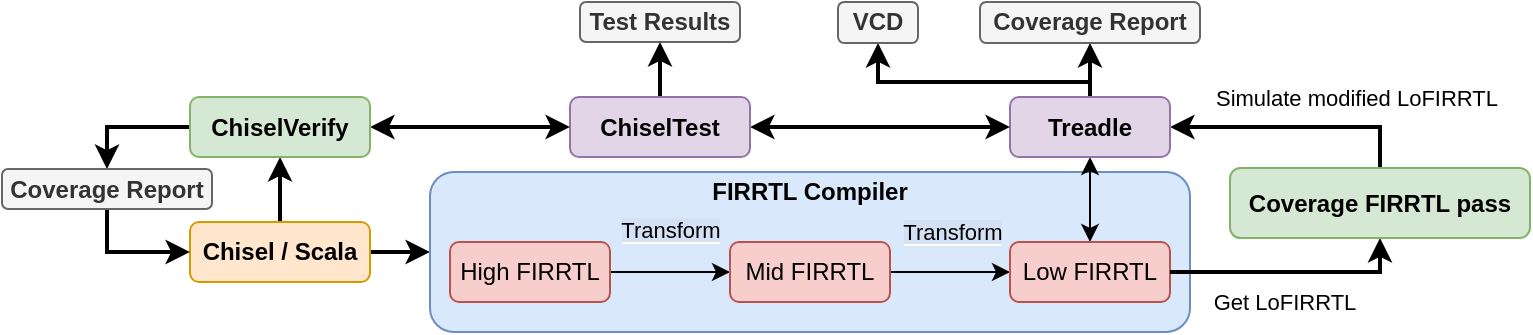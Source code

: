 <mxfile version="15.5.2" type="device"><diagram id="BzNS3ilElo-Cfu8rUI5-" name="Page-1"><mxGraphModel dx="1773" dy="612" grid="1" gridSize="10" guides="1" tooltips="1" connect="1" arrows="1" fold="1" page="1" pageScale="1" pageWidth="827" pageHeight="1169" math="0" shadow="0"><root><mxCell id="0"/><mxCell id="1" parent="0"/><mxCell id="HUTt1HsUT65NJcxqhgYI-15" style="edgeStyle=orthogonalEdgeStyle;rounded=0;orthogonalLoop=1;jettySize=auto;html=1;exitX=1;exitY=0.5;exitDx=0;exitDy=0;entryX=0;entryY=0.5;entryDx=0;entryDy=0;strokeWidth=2;" parent="1" source="HUTt1HsUT65NJcxqhgYI-1" target="HUTt1HsUT65NJcxqhgYI-2" edge="1"><mxGeometry relative="1" as="geometry"/></mxCell><mxCell id="M8VGrgKdafROzaivE2yl-11" style="edgeStyle=orthogonalEdgeStyle;rounded=0;orthogonalLoop=1;jettySize=auto;html=1;exitX=0.5;exitY=0;exitDx=0;exitDy=0;entryX=0.5;entryY=1;entryDx=0;entryDy=0;startArrow=none;startFill=0;strokeWidth=2;" edge="1" parent="1" source="HUTt1HsUT65NJcxqhgYI-1" target="M8VGrgKdafROzaivE2yl-8"><mxGeometry relative="1" as="geometry"/></mxCell><mxCell id="HUTt1HsUT65NJcxqhgYI-1" value="&lt;b&gt;Chisel / Scala&lt;/b&gt;" style="rounded=1;whiteSpace=wrap;html=1;fillColor=#ffe6cc;strokeColor=#d79b00;" parent="1" vertex="1"><mxGeometry x="70" y="150" width="90" height="30" as="geometry"/></mxCell><mxCell id="HUTt1HsUT65NJcxqhgYI-2" value="" style="rounded=1;whiteSpace=wrap;html=1;fillColor=#dae8fc;strokeColor=#6c8ebf;" parent="1" vertex="1"><mxGeometry x="190" y="125" width="380" height="80" as="geometry"/></mxCell><mxCell id="HUTt1HsUT65NJcxqhgYI-11" value="&lt;span style=&quot;background-color: rgb(212 , 225 , 245)&quot;&gt;Transform&lt;/span&gt;" style="edgeStyle=orthogonalEdgeStyle;rounded=0;orthogonalLoop=1;jettySize=auto;html=1;exitX=1;exitY=0.5;exitDx=0;exitDy=0;entryX=0;entryY=0.5;entryDx=0;entryDy=0;strokeWidth=1;" parent="1" source="HUTt1HsUT65NJcxqhgYI-4" target="HUTt1HsUT65NJcxqhgYI-5" edge="1"><mxGeometry y="21" relative="1" as="geometry"><mxPoint as="offset"/></mxGeometry></mxCell><mxCell id="HUTt1HsUT65NJcxqhgYI-4" value="High FIRRTL" style="rounded=1;whiteSpace=wrap;html=1;fillColor=#f8cecc;strokeColor=#b85450;" parent="1" vertex="1"><mxGeometry x="200" y="160" width="80" height="30" as="geometry"/></mxCell><mxCell id="HUTt1HsUT65NJcxqhgYI-13" value="&lt;span style=&quot;background-color: rgb(212 , 225 , 245)&quot;&gt;Transform&lt;/span&gt;" style="edgeStyle=orthogonalEdgeStyle;rounded=0;orthogonalLoop=1;jettySize=auto;html=1;exitX=1;exitY=0.5;exitDx=0;exitDy=0;entryX=0;entryY=0.5;entryDx=0;entryDy=0;strokeWidth=1;" parent="1" source="HUTt1HsUT65NJcxqhgYI-5" target="HUTt1HsUT65NJcxqhgYI-7" edge="1"><mxGeometry x="0.04" y="20" relative="1" as="geometry"><mxPoint as="offset"/></mxGeometry></mxCell><mxCell id="HUTt1HsUT65NJcxqhgYI-5" value="Mid FIRRTL" style="rounded=1;whiteSpace=wrap;html=1;fillColor=#f8cecc;strokeColor=#b85450;" parent="1" vertex="1"><mxGeometry x="340" y="160" width="80" height="30" as="geometry"/></mxCell><mxCell id="M8VGrgKdafROzaivE2yl-10" style="edgeStyle=orthogonalEdgeStyle;rounded=0;orthogonalLoop=1;jettySize=auto;html=1;exitX=0.5;exitY=0;exitDx=0;exitDy=0;entryX=0.5;entryY=1;entryDx=0;entryDy=0;startArrow=classic;startFill=1;strokeWidth=1;" edge="1" parent="1" source="HUTt1HsUT65NJcxqhgYI-7" target="HUTt1HsUT65NJcxqhgYI-16"><mxGeometry relative="1" as="geometry"/></mxCell><mxCell id="HUTt1HsUT65NJcxqhgYI-7" value="Low FIRRTL" style="rounded=1;whiteSpace=wrap;html=1;fillColor=#f8cecc;strokeColor=#b85450;" parent="1" vertex="1"><mxGeometry x="480" y="160" width="80" height="30" as="geometry"/></mxCell><mxCell id="HUTt1HsUT65NJcxqhgYI-9" value="&lt;b&gt;FIRRTL Compiler&lt;/b&gt;" style="text;html=1;strokeColor=none;fillColor=none;align=center;verticalAlign=middle;whiteSpace=wrap;rounded=0;" parent="1" vertex="1"><mxGeometry x="320" y="125" width="120" height="20" as="geometry"/></mxCell><mxCell id="M8VGrgKdafROzaivE2yl-15" value="Simulate modified LoFIRRTL" style="edgeStyle=orthogonalEdgeStyle;rounded=0;orthogonalLoop=1;jettySize=auto;html=1;exitX=1;exitY=0.5;exitDx=0;exitDy=0;entryX=0.5;entryY=0;entryDx=0;entryDy=0;startArrow=classic;startFill=1;endArrow=none;endFill=0;strokeWidth=2;" edge="1" parent="1" source="HUTt1HsUT65NJcxqhgYI-16" target="M8VGrgKdafROzaivE2yl-13"><mxGeometry x="0.475" y="15" relative="1" as="geometry"><mxPoint as="offset"/></mxGeometry></mxCell><mxCell id="M8VGrgKdafROzaivE2yl-32" style="edgeStyle=orthogonalEdgeStyle;rounded=0;orthogonalLoop=1;jettySize=auto;html=1;exitX=0.5;exitY=0;exitDx=0;exitDy=0;entryX=0.5;entryY=1;entryDx=0;entryDy=0;startArrow=none;startFill=0;endArrow=classic;endFill=1;strokeWidth=2;" edge="1" parent="1" source="HUTt1HsUT65NJcxqhgYI-16" target="M8VGrgKdafROzaivE2yl-31"><mxGeometry relative="1" as="geometry"/></mxCell><mxCell id="M8VGrgKdafROzaivE2yl-33" style="edgeStyle=orthogonalEdgeStyle;rounded=0;orthogonalLoop=1;jettySize=auto;html=1;exitX=0.5;exitY=0;exitDx=0;exitDy=0;entryX=0.5;entryY=1;entryDx=0;entryDy=0;startArrow=none;startFill=0;endArrow=classic;endFill=1;strokeWidth=2;" edge="1" parent="1" source="HUTt1HsUT65NJcxqhgYI-16" target="HUTt1HsUT65NJcxqhgYI-23"><mxGeometry relative="1" as="geometry"><Array as="points"><mxPoint x="520" y="80"/><mxPoint x="414" y="80"/></Array></mxGeometry></mxCell><mxCell id="HUTt1HsUT65NJcxqhgYI-16" value="&lt;b&gt;Treadle&lt;/b&gt;" style="rounded=1;whiteSpace=wrap;html=1;fillColor=#e1d5e7;strokeColor=#9673a6;" parent="1" vertex="1"><mxGeometry x="480" y="87.5" width="80" height="30" as="geometry"/></mxCell><mxCell id="HUTt1HsUT65NJcxqhgYI-23" value="&lt;b&gt;VCD&lt;/b&gt;" style="rounded=1;whiteSpace=wrap;html=1;fillColor=#f5f5f5;strokeColor=#666666;fontColor=#333333;" parent="1" vertex="1"><mxGeometry x="394" y="40" width="40" height="20.5" as="geometry"/></mxCell><mxCell id="HUTt1HsUT65NJcxqhgYI-30" value="&lt;b&gt;Test Results&lt;/b&gt;" style="rounded=1;whiteSpace=wrap;html=1;fillColor=#f5f5f5;strokeColor=#666666;fontColor=#333333;" parent="1" vertex="1"><mxGeometry x="265" y="40" width="80" height="20" as="geometry"/></mxCell><mxCell id="M8VGrgKdafROzaivE2yl-2" style="edgeStyle=orthogonalEdgeStyle;rounded=0;orthogonalLoop=1;jettySize=auto;html=1;entryX=0;entryY=0.5;entryDx=0;entryDy=0;strokeWidth=2;startArrow=classic;startFill=1;" edge="1" parent="1" source="M8VGrgKdafROzaivE2yl-1" target="HUTt1HsUT65NJcxqhgYI-16"><mxGeometry relative="1" as="geometry"/></mxCell><mxCell id="M8VGrgKdafROzaivE2yl-24" style="edgeStyle=orthogonalEdgeStyle;rounded=0;orthogonalLoop=1;jettySize=auto;html=1;startArrow=none;startFill=0;endArrow=classic;endFill=1;strokeWidth=2;exitX=0.5;exitY=0;exitDx=0;exitDy=0;entryX=0.5;entryY=1;entryDx=0;entryDy=0;" edge="1" parent="1" source="M8VGrgKdafROzaivE2yl-1" target="HUTt1HsUT65NJcxqhgYI-30"><mxGeometry relative="1" as="geometry"><mxPoint x="340" y="80" as="sourcePoint"/></mxGeometry></mxCell><mxCell id="M8VGrgKdafROzaivE2yl-1" value="&lt;b&gt;ChiselTest&lt;/b&gt;" style="rounded=1;whiteSpace=wrap;html=1;fillColor=#e1d5e7;strokeColor=#9673a6;" vertex="1" parent="1"><mxGeometry x="260" y="87.5" width="90" height="30" as="geometry"/></mxCell><mxCell id="M8VGrgKdafROzaivE2yl-12" style="edgeStyle=orthogonalEdgeStyle;rounded=0;orthogonalLoop=1;jettySize=auto;html=1;exitX=1;exitY=0.5;exitDx=0;exitDy=0;entryX=0;entryY=0.5;entryDx=0;entryDy=0;startArrow=classic;startFill=1;strokeWidth=2;" edge="1" parent="1" source="M8VGrgKdafROzaivE2yl-8" target="M8VGrgKdafROzaivE2yl-1"><mxGeometry relative="1" as="geometry"/></mxCell><mxCell id="M8VGrgKdafROzaivE2yl-27" style="edgeStyle=orthogonalEdgeStyle;rounded=0;orthogonalLoop=1;jettySize=auto;html=1;exitX=0;exitY=0.5;exitDx=0;exitDy=0;entryX=0.5;entryY=0;entryDx=0;entryDy=0;startArrow=none;startFill=0;endArrow=classic;endFill=1;strokeWidth=2;" edge="1" parent="1" source="M8VGrgKdafROzaivE2yl-8" target="M8VGrgKdafROzaivE2yl-25"><mxGeometry relative="1" as="geometry"/></mxCell><mxCell id="M8VGrgKdafROzaivE2yl-8" value="&lt;b&gt;ChiselVerify&lt;/b&gt;" style="rounded=1;whiteSpace=wrap;html=1;fillColor=#d5e8d4;strokeColor=#82b366;" vertex="1" parent="1"><mxGeometry x="70" y="87.5" width="90" height="30" as="geometry"/></mxCell><mxCell id="M8VGrgKdafROzaivE2yl-16" style="edgeStyle=orthogonalEdgeStyle;rounded=0;orthogonalLoop=1;jettySize=auto;html=1;exitX=0.5;exitY=1;exitDx=0;exitDy=0;entryX=1;entryY=0.5;entryDx=0;entryDy=0;startArrow=classic;startFill=1;endArrow=none;endFill=0;strokeWidth=2;" edge="1" parent="1" source="M8VGrgKdafROzaivE2yl-13" target="HUTt1HsUT65NJcxqhgYI-7"><mxGeometry relative="1" as="geometry"><Array as="points"><mxPoint x="665" y="175"/></Array></mxGeometry></mxCell><mxCell id="M8VGrgKdafROzaivE2yl-17" value="Get LoFIRRTL" style="edgeLabel;html=1;align=center;verticalAlign=middle;resizable=0;points=[];" vertex="1" connectable="0" parent="M8VGrgKdafROzaivE2yl-16"><mxGeometry x="-0.244" y="-1" relative="1" as="geometry"><mxPoint x="-19" y="16" as="offset"/></mxGeometry></mxCell><mxCell id="M8VGrgKdafROzaivE2yl-13" value="&lt;b&gt;Coverage FIRRTL pass&lt;/b&gt;" style="rounded=1;whiteSpace=wrap;html=1;fillColor=#d5e8d4;strokeColor=#82b366;" vertex="1" parent="1"><mxGeometry x="590" y="123" width="150" height="35" as="geometry"/></mxCell><mxCell id="M8VGrgKdafROzaivE2yl-30" style="edgeStyle=orthogonalEdgeStyle;rounded=0;orthogonalLoop=1;jettySize=auto;html=1;entryX=0;entryY=0.5;entryDx=0;entryDy=0;startArrow=none;startFill=0;endArrow=classic;endFill=1;strokeWidth=2;exitX=0.5;exitY=1;exitDx=0;exitDy=0;" edge="1" parent="1" source="M8VGrgKdafROzaivE2yl-25" target="HUTt1HsUT65NJcxqhgYI-1"><mxGeometry relative="1" as="geometry"/></mxCell><mxCell id="M8VGrgKdafROzaivE2yl-25" value="&lt;b&gt;Coverage Report&lt;/b&gt;" style="rounded=1;whiteSpace=wrap;html=1;fillColor=#f5f5f5;strokeColor=#666666;fontColor=#333333;" vertex="1" parent="1"><mxGeometry x="-24" y="123.5" width="105" height="20" as="geometry"/></mxCell><mxCell id="M8VGrgKdafROzaivE2yl-31" value="&lt;b&gt;Coverage Report&lt;/b&gt;" style="rounded=1;whiteSpace=wrap;html=1;fillColor=#f5f5f5;strokeColor=#666666;fontColor=#333333;" vertex="1" parent="1"><mxGeometry x="465" y="40" width="110" height="20.5" as="geometry"/></mxCell></root></mxGraphModel></diagram></mxfile>